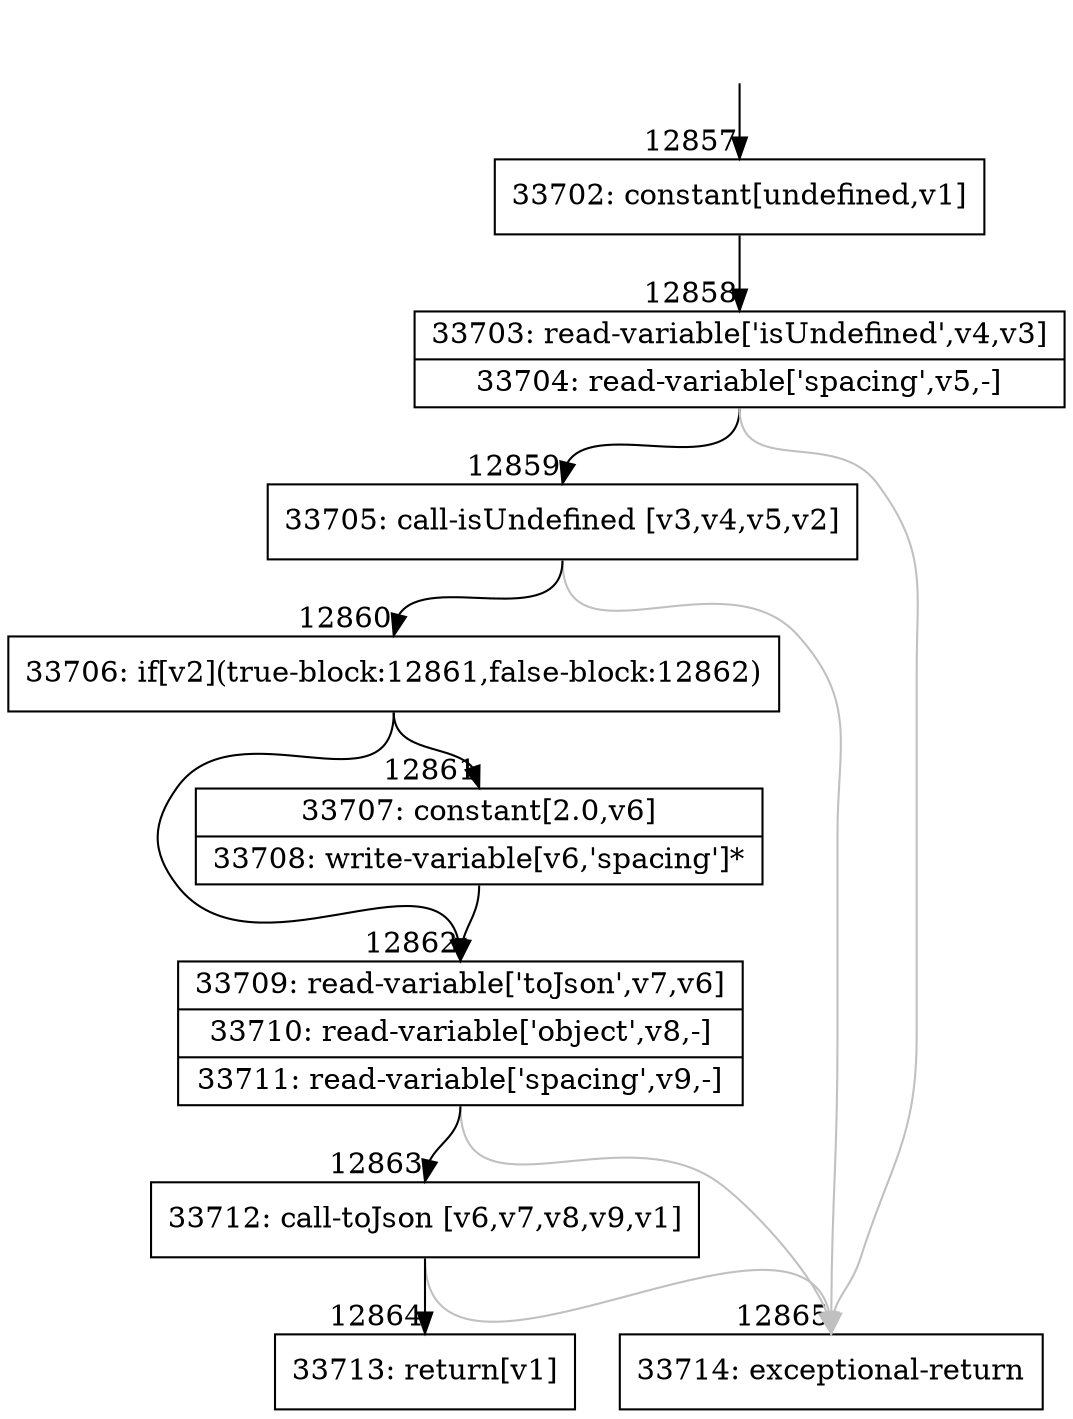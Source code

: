 digraph {
rankdir="TD"
BB_entry989[shape=none,label=""];
BB_entry989 -> BB12857 [tailport=s, headport=n, headlabel="    12857"]
BB12857 [shape=record label="{33702: constant[undefined,v1]}" ] 
BB12857 -> BB12858 [tailport=s, headport=n, headlabel="      12858"]
BB12858 [shape=record label="{33703: read-variable['isUndefined',v4,v3]|33704: read-variable['spacing',v5,-]}" ] 
BB12858 -> BB12859 [tailport=s, headport=n, headlabel="      12859"]
BB12858 -> BB12865 [tailport=s, headport=n, color=gray, headlabel="      12865"]
BB12859 [shape=record label="{33705: call-isUndefined [v3,v4,v5,v2]}" ] 
BB12859 -> BB12860 [tailport=s, headport=n, headlabel="      12860"]
BB12859 -> BB12865 [tailport=s, headport=n, color=gray]
BB12860 [shape=record label="{33706: if[v2](true-block:12861,false-block:12862)}" ] 
BB12860 -> BB12861 [tailport=s, headport=n, headlabel="      12861"]
BB12860 -> BB12862 [tailport=s, headport=n, headlabel="      12862"]
BB12861 [shape=record label="{33707: constant[2.0,v6]|33708: write-variable[v6,'spacing']*}" ] 
BB12861 -> BB12862 [tailport=s, headport=n]
BB12862 [shape=record label="{33709: read-variable['toJson',v7,v6]|33710: read-variable['object',v8,-]|33711: read-variable['spacing',v9,-]}" ] 
BB12862 -> BB12863 [tailport=s, headport=n, headlabel="      12863"]
BB12862 -> BB12865 [tailport=s, headport=n, color=gray]
BB12863 [shape=record label="{33712: call-toJson [v6,v7,v8,v9,v1]}" ] 
BB12863 -> BB12864 [tailport=s, headport=n, headlabel="      12864"]
BB12863 -> BB12865 [tailport=s, headport=n, color=gray]
BB12864 [shape=record label="{33713: return[v1]}" ] 
BB12865 [shape=record label="{33714: exceptional-return}" ] 
//#$~ 18928
}
